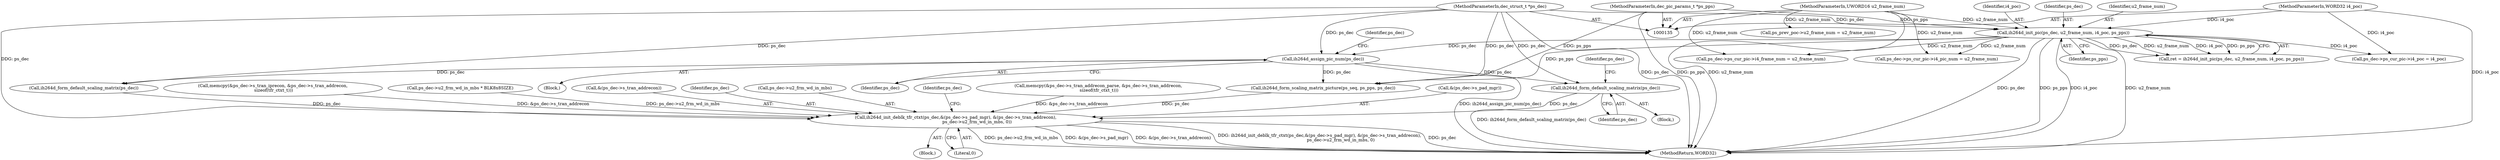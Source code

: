 digraph "0_Android_f634481e940421020e52f511c1fb34aac1db4b2f@pointer" {
"1002025" [label="(Call,ih264d_form_default_scaling_matrix(ps_dec))"];
"1001944" [label="(Call,ih264d_assign_pic_num(ps_dec))"];
"1000590" [label="(Call,ih264d_init_pic(ps_dec, u2_frame_num, i4_poc, ps_pps))"];
"1000136" [label="(MethodParameterIn,dec_struct_t *ps_dec)"];
"1000139" [label="(MethodParameterIn,UWORD16 u2_frame_num)"];
"1000137" [label="(MethodParameterIn,WORD32 i4_poc)"];
"1000140" [label="(MethodParameterIn,dec_pic_params_t *ps_pps)"];
"1002104" [label="(Call,ih264d_init_deblk_tfr_ctxt(ps_dec,&(ps_dec->s_pad_mgr), &(ps_dec->s_tran_addrecon),\n                               ps_dec->u2_frm_wd_in_mbs, 0))"];
"1001737" [label="(Block,)"];
"1001945" [label="(Identifier,ps_dec)"];
"1002030" [label="(Identifier,ps_dec)"];
"1002085" [label="(Call,memcpy(&ps_dec->s_tran_iprecon, &ps_dec->s_tran_addrecon,\n sizeof(tfr_ctxt_t)))"];
"1000592" [label="(Identifier,u2_frame_num)"];
"1001677" [label="(Call,ps_dec->u2_frm_wd_in_mbs * BLK8x8SIZE)"];
"1001949" [label="(Identifier,ps_dec)"];
"1001193" [label="(Call,ps_dec->ps_cur_pic->i4_pic_num = u2_frame_num)"];
"1002024" [label="(Block,)"];
"1002110" [label="(Call,&(ps_dec->s_tran_addrecon))"];
"1000593" [label="(Identifier,i4_poc)"];
"1000588" [label="(Call,ret = ih264d_init_pic(ps_dec, u2_frame_num, i4_poc, ps_pps))"];
"1000139" [label="(MethodParameterIn,UWORD16 u2_frame_num)"];
"1002105" [label="(Identifier,ps_dec)"];
"1001996" [label="(Call,ih264d_form_scaling_matrix_picture(ps_seq, ps_pps, ps_dec))"];
"1001179" [label="(Call,ps_dec->ps_cur_pic->i4_poc = i4_poc)"];
"1002104" [label="(Call,ih264d_init_deblk_tfr_ctxt(ps_dec,&(ps_dec->s_pad_mgr), &(ps_dec->s_tran_addrecon),\n                               ps_dec->u2_frm_wd_in_mbs, 0))"];
"1000140" [label="(MethodParameterIn,dec_pic_params_t *ps_pps)"];
"1002114" [label="(Call,ps_dec->u2_frm_wd_in_mbs)"];
"1000252" [label="(Call,ps_prev_poc->u2_frame_num = u2_frame_num)"];
"1002120" [label="(Identifier,ps_dec)"];
"1000590" [label="(Call,ih264d_init_pic(ps_dec, u2_frame_num, i4_poc, ps_pps))"];
"1001944" [label="(Call,ih264d_assign_pic_num(ps_dec))"];
"1002026" [label="(Identifier,ps_dec)"];
"1000594" [label="(Identifier,ps_pps)"];
"1000591" [label="(Identifier,ps_dec)"];
"1000137" [label="(MethodParameterIn,WORD32 i4_poc)"];
"1000141" [label="(Block,)"];
"1002117" [label="(Literal,0)"];
"1001186" [label="(Call,ps_dec->ps_cur_pic->i4_frame_num = u2_frame_num)"];
"1002154" [label="(MethodReturn,WORD32)"];
"1002063" [label="(Call,memcpy(&ps_dec->s_tran_addrecon_parse, &ps_dec->s_tran_addrecon,\n sizeof(tfr_ctxt_t)))"];
"1000136" [label="(MethodParameterIn,dec_struct_t *ps_dec)"];
"1002025" [label="(Call,ih264d_form_default_scaling_matrix(ps_dec))"];
"1002106" [label="(Call,&(ps_dec->s_pad_mgr))"];
"1002009" [label="(Call,ih264d_form_default_scaling_matrix(ps_dec))"];
"1002025" -> "1002024"  [label="AST: "];
"1002025" -> "1002026"  [label="CFG: "];
"1002026" -> "1002025"  [label="AST: "];
"1002030" -> "1002025"  [label="CFG: "];
"1002025" -> "1002154"  [label="DDG: ih264d_form_default_scaling_matrix(ps_dec)"];
"1001944" -> "1002025"  [label="DDG: ps_dec"];
"1000136" -> "1002025"  [label="DDG: ps_dec"];
"1002025" -> "1002104"  [label="DDG: ps_dec"];
"1001944" -> "1001737"  [label="AST: "];
"1001944" -> "1001945"  [label="CFG: "];
"1001945" -> "1001944"  [label="AST: "];
"1001949" -> "1001944"  [label="CFG: "];
"1001944" -> "1002154"  [label="DDG: ih264d_assign_pic_num(ps_dec)"];
"1000590" -> "1001944"  [label="DDG: ps_dec"];
"1000136" -> "1001944"  [label="DDG: ps_dec"];
"1001944" -> "1001996"  [label="DDG: ps_dec"];
"1001944" -> "1002009"  [label="DDG: ps_dec"];
"1000590" -> "1000588"  [label="AST: "];
"1000590" -> "1000594"  [label="CFG: "];
"1000591" -> "1000590"  [label="AST: "];
"1000592" -> "1000590"  [label="AST: "];
"1000593" -> "1000590"  [label="AST: "];
"1000594" -> "1000590"  [label="AST: "];
"1000588" -> "1000590"  [label="CFG: "];
"1000590" -> "1002154"  [label="DDG: u2_frame_num"];
"1000590" -> "1002154"  [label="DDG: ps_dec"];
"1000590" -> "1002154"  [label="DDG: ps_pps"];
"1000590" -> "1002154"  [label="DDG: i4_poc"];
"1000590" -> "1000588"  [label="DDG: ps_dec"];
"1000590" -> "1000588"  [label="DDG: u2_frame_num"];
"1000590" -> "1000588"  [label="DDG: i4_poc"];
"1000590" -> "1000588"  [label="DDG: ps_pps"];
"1000136" -> "1000590"  [label="DDG: ps_dec"];
"1000139" -> "1000590"  [label="DDG: u2_frame_num"];
"1000137" -> "1000590"  [label="DDG: i4_poc"];
"1000140" -> "1000590"  [label="DDG: ps_pps"];
"1000590" -> "1001179"  [label="DDG: i4_poc"];
"1000590" -> "1001186"  [label="DDG: u2_frame_num"];
"1000590" -> "1001193"  [label="DDG: u2_frame_num"];
"1000590" -> "1001996"  [label="DDG: ps_pps"];
"1000136" -> "1000135"  [label="AST: "];
"1000136" -> "1002154"  [label="DDG: ps_dec"];
"1000136" -> "1001996"  [label="DDG: ps_dec"];
"1000136" -> "1002009"  [label="DDG: ps_dec"];
"1000136" -> "1002104"  [label="DDG: ps_dec"];
"1000139" -> "1000135"  [label="AST: "];
"1000139" -> "1002154"  [label="DDG: u2_frame_num"];
"1000139" -> "1000252"  [label="DDG: u2_frame_num"];
"1000139" -> "1001186"  [label="DDG: u2_frame_num"];
"1000139" -> "1001193"  [label="DDG: u2_frame_num"];
"1000137" -> "1000135"  [label="AST: "];
"1000137" -> "1002154"  [label="DDG: i4_poc"];
"1000137" -> "1001179"  [label="DDG: i4_poc"];
"1000140" -> "1000135"  [label="AST: "];
"1000140" -> "1002154"  [label="DDG: ps_pps"];
"1000140" -> "1001996"  [label="DDG: ps_pps"];
"1002104" -> "1000141"  [label="AST: "];
"1002104" -> "1002117"  [label="CFG: "];
"1002105" -> "1002104"  [label="AST: "];
"1002106" -> "1002104"  [label="AST: "];
"1002110" -> "1002104"  [label="AST: "];
"1002114" -> "1002104"  [label="AST: "];
"1002117" -> "1002104"  [label="AST: "];
"1002120" -> "1002104"  [label="CFG: "];
"1002104" -> "1002154"  [label="DDG: ps_dec->u2_frm_wd_in_mbs"];
"1002104" -> "1002154"  [label="DDG: &(ps_dec->s_pad_mgr)"];
"1002104" -> "1002154"  [label="DDG: &(ps_dec->s_tran_addrecon)"];
"1002104" -> "1002154"  [label="DDG: ih264d_init_deblk_tfr_ctxt(ps_dec,&(ps_dec->s_pad_mgr), &(ps_dec->s_tran_addrecon),\n                               ps_dec->u2_frm_wd_in_mbs, 0)"];
"1002104" -> "1002154"  [label="DDG: ps_dec"];
"1002009" -> "1002104"  [label="DDG: ps_dec"];
"1001996" -> "1002104"  [label="DDG: ps_dec"];
"1002063" -> "1002104"  [label="DDG: &ps_dec->s_tran_addrecon"];
"1002085" -> "1002104"  [label="DDG: &ps_dec->s_tran_addrecon"];
"1001677" -> "1002104"  [label="DDG: ps_dec->u2_frm_wd_in_mbs"];
}
